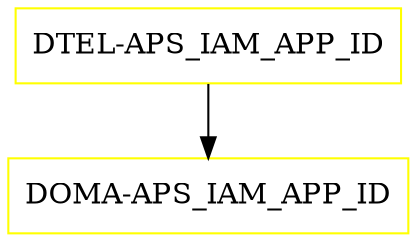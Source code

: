 digraph G {
  "DTEL-APS_IAM_APP_ID" [shape=box,color=yellow];
  "DOMA-APS_IAM_APP_ID" [shape=box,color=yellow,URL="./DOMA_APS_IAM_APP_ID.html"];
  "DTEL-APS_IAM_APP_ID" -> "DOMA-APS_IAM_APP_ID";
}
